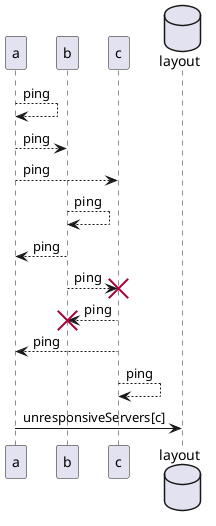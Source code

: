 @startuml
'Network failure between b and c nodes

participant a
participant b
participant c

database layout

a --> a: ping
a --> b: ping
a --> c : ping

b --> b : ping
b --> a : ping
b --> c : ping
destroy c

c --> b : ping
destroy b
c --> a : ping
c --> c : ping

a -> layout: unresponsiveServers[c]

@enduml
